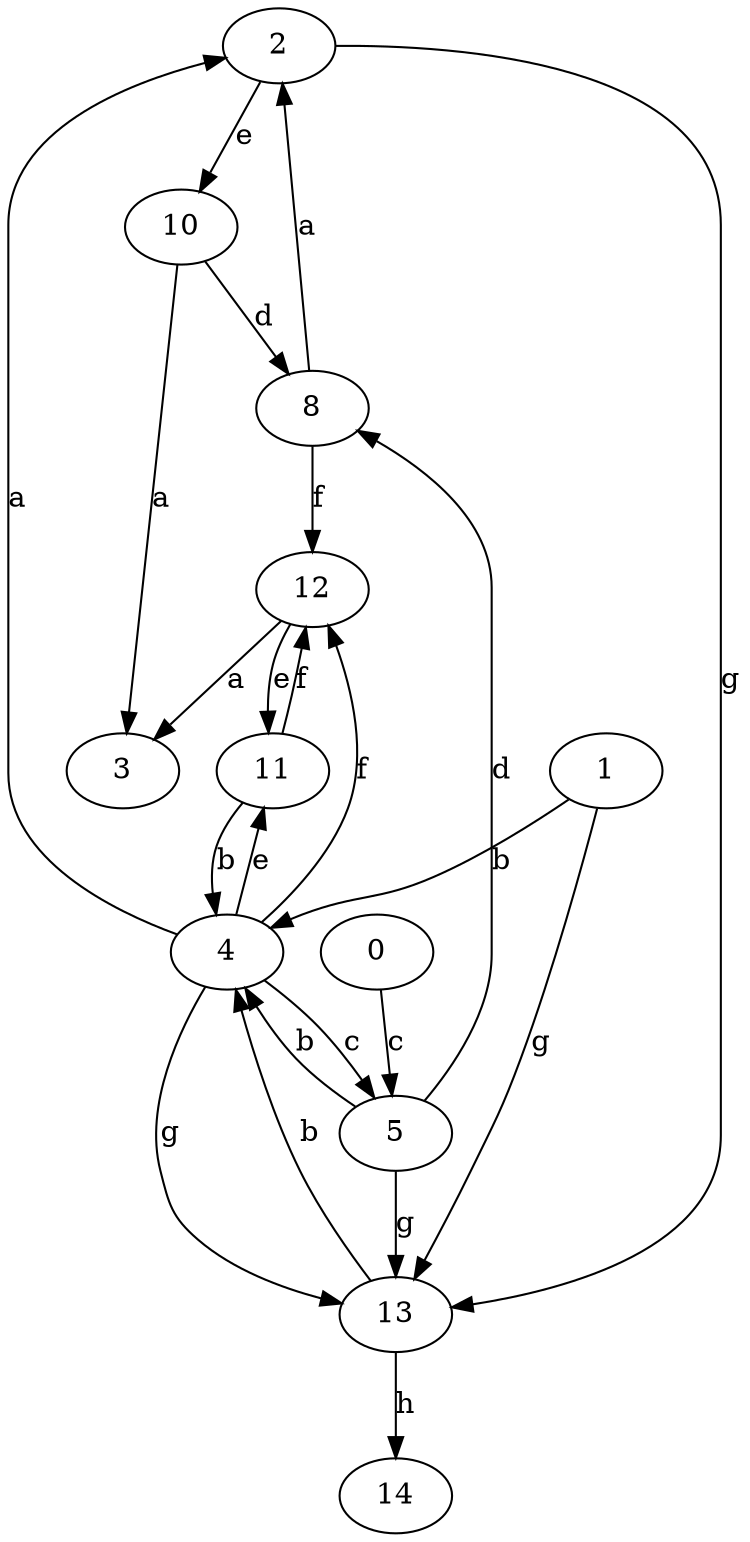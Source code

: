 strict digraph  {
2;
3;
0;
4;
5;
8;
10;
11;
12;
13;
14;
1;
2 -> 10  [label=e];
2 -> 13  [label=g];
0 -> 5  [label=c];
4 -> 2  [label=a];
4 -> 5  [label=c];
4 -> 11  [label=e];
4 -> 12  [label=f];
4 -> 13  [label=g];
5 -> 4  [label=b];
5 -> 8  [label=d];
5 -> 13  [label=g];
8 -> 2  [label=a];
8 -> 12  [label=f];
10 -> 3  [label=a];
10 -> 8  [label=d];
11 -> 4  [label=b];
11 -> 12  [label=f];
12 -> 3  [label=a];
12 -> 11  [label=e];
13 -> 4  [label=b];
13 -> 14  [label=h];
1 -> 4  [label=b];
1 -> 13  [label=g];
}
